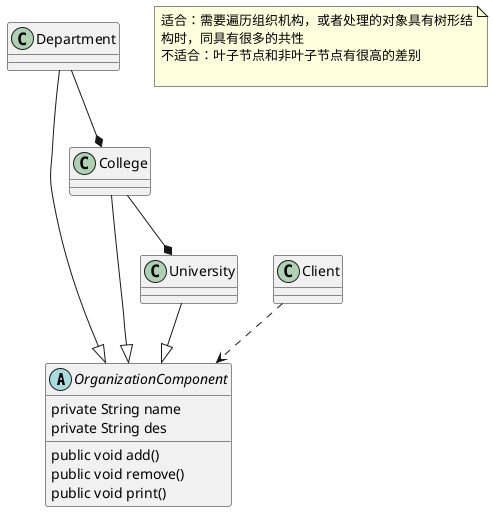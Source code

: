 @startuml
'https://plantuml.com/object-diagram

abstract class OrganizationComponent{
private String name
private String des
public void add()
public void remove()
public void print()
}
note as details
  适合：需要遍历组织机构，或者处理的对象具有树形结
  构时，同具有很多的共性
  不适合：叶子节点和非叶子节点有很高的差别

end note

class College
class Department
class University
Class Client

College --|> OrganizationComponent
Department --|> OrganizationComponent
University --|> OrganizationComponent
Department --* College
College --* University
Client ..> OrganizationComponent

@enduml
